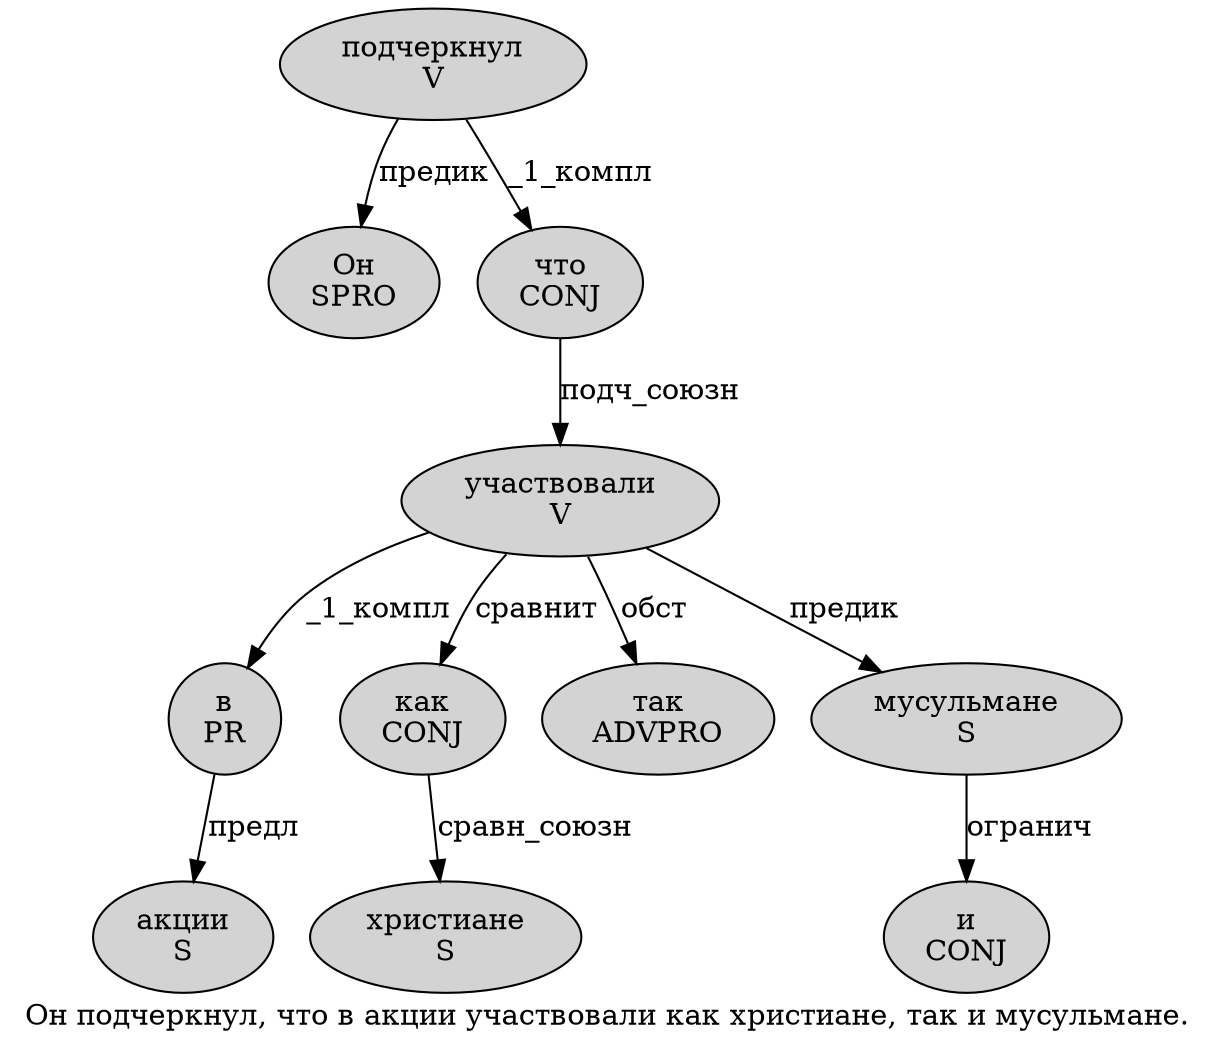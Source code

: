 digraph SENTENCE_520 {
	graph [label="Он подчеркнул, что в акции участвовали как христиане, так и мусульмане."]
	node [style=filled]
		0 [label="Он
SPRO" color="" fillcolor=lightgray penwidth=1 shape=ellipse]
		1 [label="подчеркнул
V" color="" fillcolor=lightgray penwidth=1 shape=ellipse]
		3 [label="что
CONJ" color="" fillcolor=lightgray penwidth=1 shape=ellipse]
		4 [label="в
PR" color="" fillcolor=lightgray penwidth=1 shape=ellipse]
		5 [label="акции
S" color="" fillcolor=lightgray penwidth=1 shape=ellipse]
		6 [label="участвовали
V" color="" fillcolor=lightgray penwidth=1 shape=ellipse]
		7 [label="как
CONJ" color="" fillcolor=lightgray penwidth=1 shape=ellipse]
		8 [label="христиане
S" color="" fillcolor=lightgray penwidth=1 shape=ellipse]
		10 [label="так
ADVPRO" color="" fillcolor=lightgray penwidth=1 shape=ellipse]
		11 [label="и
CONJ" color="" fillcolor=lightgray penwidth=1 shape=ellipse]
		12 [label="мусульмане
S" color="" fillcolor=lightgray penwidth=1 shape=ellipse]
			6 -> 4 [label="_1_компл"]
			6 -> 7 [label="сравнит"]
			6 -> 10 [label="обст"]
			6 -> 12 [label="предик"]
			3 -> 6 [label="подч_союзн"]
			1 -> 0 [label="предик"]
			1 -> 3 [label="_1_компл"]
			7 -> 8 [label="сравн_союзн"]
			12 -> 11 [label="огранич"]
			4 -> 5 [label="предл"]
}